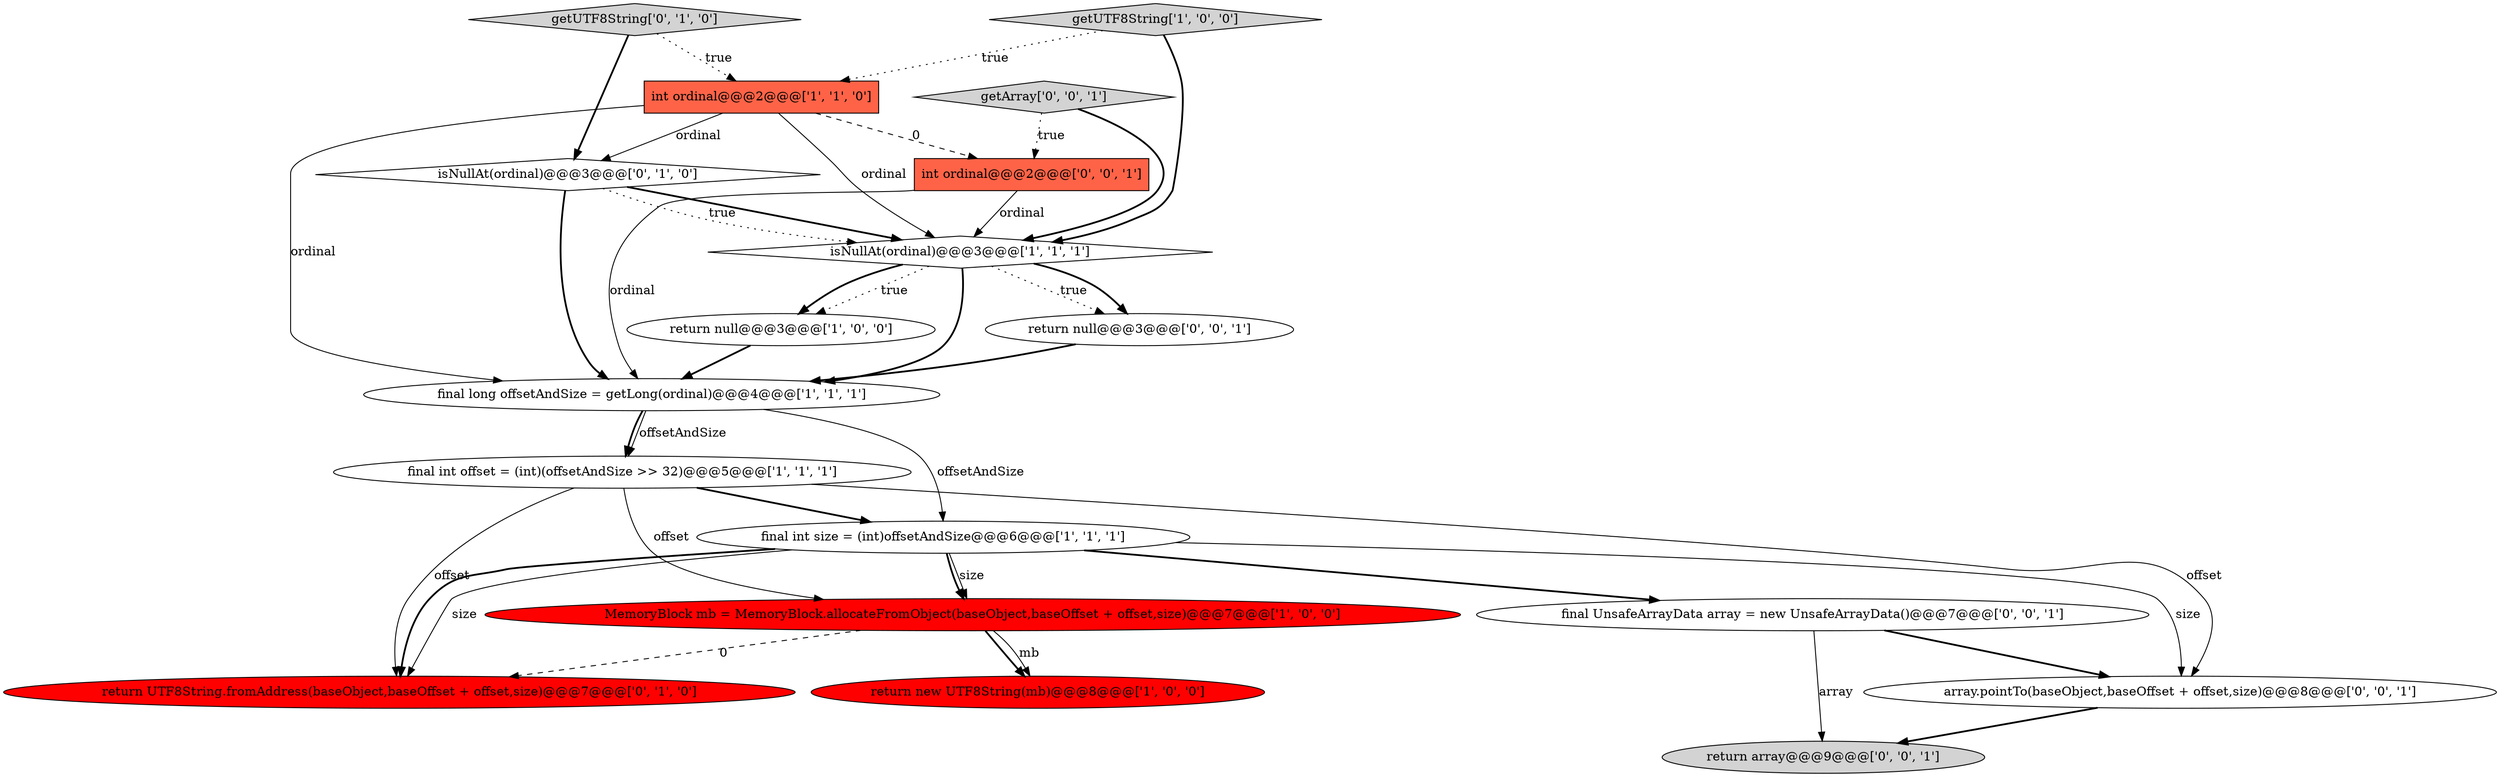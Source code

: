 digraph {
5 [style = filled, label = "final long offsetAndSize = getLong(ordinal)@@@4@@@['1', '1', '1']", fillcolor = white, shape = ellipse image = "AAA0AAABBB1BBB"];
6 [style = filled, label = "MemoryBlock mb = MemoryBlock.allocateFromObject(baseObject,baseOffset + offset,size)@@@7@@@['1', '0', '0']", fillcolor = red, shape = ellipse image = "AAA1AAABBB1BBB"];
1 [style = filled, label = "final int offset = (int)(offsetAndSize >> 32)@@@5@@@['1', '1', '1']", fillcolor = white, shape = ellipse image = "AAA0AAABBB1BBB"];
13 [style = filled, label = "getArray['0', '0', '1']", fillcolor = lightgray, shape = diamond image = "AAA0AAABBB3BBB"];
4 [style = filled, label = "int ordinal@@@2@@@['1', '1', '0']", fillcolor = tomato, shape = box image = "AAA0AAABBB1BBB"];
7 [style = filled, label = "return new UTF8String(mb)@@@8@@@['1', '0', '0']", fillcolor = red, shape = ellipse image = "AAA1AAABBB1BBB"];
12 [style = filled, label = "return null@@@3@@@['0', '0', '1']", fillcolor = white, shape = ellipse image = "AAA0AAABBB3BBB"];
14 [style = filled, label = "array.pointTo(baseObject,baseOffset + offset,size)@@@8@@@['0', '0', '1']", fillcolor = white, shape = ellipse image = "AAA0AAABBB3BBB"];
8 [style = filled, label = "isNullAt(ordinal)@@@3@@@['1', '1', '1']", fillcolor = white, shape = diamond image = "AAA0AAABBB1BBB"];
10 [style = filled, label = "return UTF8String.fromAddress(baseObject,baseOffset + offset,size)@@@7@@@['0', '1', '0']", fillcolor = red, shape = ellipse image = "AAA1AAABBB2BBB"];
15 [style = filled, label = "int ordinal@@@2@@@['0', '0', '1']", fillcolor = tomato, shape = box image = "AAA0AAABBB3BBB"];
3 [style = filled, label = "getUTF8String['1', '0', '0']", fillcolor = lightgray, shape = diamond image = "AAA0AAABBB1BBB"];
2 [style = filled, label = "final int size = (int)offsetAndSize@@@6@@@['1', '1', '1']", fillcolor = white, shape = ellipse image = "AAA0AAABBB1BBB"];
11 [style = filled, label = "isNullAt(ordinal)@@@3@@@['0', '1', '0']", fillcolor = white, shape = diamond image = "AAA0AAABBB2BBB"];
0 [style = filled, label = "return null@@@3@@@['1', '0', '0']", fillcolor = white, shape = ellipse image = "AAA0AAABBB1BBB"];
16 [style = filled, label = "final UnsafeArrayData array = new UnsafeArrayData()@@@7@@@['0', '0', '1']", fillcolor = white, shape = ellipse image = "AAA0AAABBB3BBB"];
9 [style = filled, label = "getUTF8String['0', '1', '0']", fillcolor = lightgray, shape = diamond image = "AAA0AAABBB2BBB"];
17 [style = filled, label = "return array@@@9@@@['0', '0', '1']", fillcolor = lightgray, shape = ellipse image = "AAA0AAABBB3BBB"];
2->10 [style = solid, label="size"];
9->11 [style = bold, label=""];
12->5 [style = bold, label=""];
2->6 [style = bold, label=""];
3->4 [style = dotted, label="true"];
14->17 [style = bold, label=""];
2->10 [style = bold, label=""];
15->8 [style = solid, label="ordinal"];
6->7 [style = solid, label="mb"];
2->6 [style = solid, label="size"];
16->17 [style = solid, label="array"];
4->8 [style = solid, label="ordinal"];
6->10 [style = dashed, label="0"];
1->10 [style = solid, label="offset"];
8->0 [style = bold, label=""];
4->5 [style = solid, label="ordinal"];
4->11 [style = solid, label="ordinal"];
5->1 [style = bold, label=""];
11->5 [style = bold, label=""];
5->2 [style = solid, label="offsetAndSize"];
8->12 [style = dotted, label="true"];
8->5 [style = bold, label=""];
1->14 [style = solid, label="offset"];
4->15 [style = dashed, label="0"];
3->8 [style = bold, label=""];
2->14 [style = solid, label="size"];
8->12 [style = bold, label=""];
9->4 [style = dotted, label="true"];
11->8 [style = bold, label=""];
16->14 [style = bold, label=""];
11->8 [style = dotted, label="true"];
8->0 [style = dotted, label="true"];
13->15 [style = dotted, label="true"];
1->2 [style = bold, label=""];
13->8 [style = bold, label=""];
6->7 [style = bold, label=""];
1->6 [style = solid, label="offset"];
15->5 [style = solid, label="ordinal"];
5->1 [style = solid, label="offsetAndSize"];
0->5 [style = bold, label=""];
2->16 [style = bold, label=""];
}
